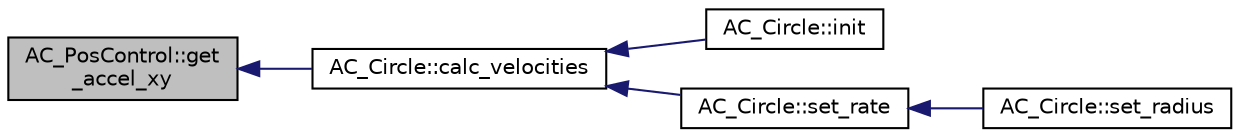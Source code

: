 digraph "AC_PosControl::get_accel_xy"
{
 // INTERACTIVE_SVG=YES
  edge [fontname="Helvetica",fontsize="10",labelfontname="Helvetica",labelfontsize="10"];
  node [fontname="Helvetica",fontsize="10",shape=record];
  rankdir="LR";
  Node1 [label="AC_PosControl::get\l_accel_xy",height=0.2,width=0.4,color="black", fillcolor="grey75", style="filled", fontcolor="black"];
  Node1 -> Node2 [dir="back",color="midnightblue",fontsize="10",style="solid",fontname="Helvetica"];
  Node2 [label="AC_Circle::calc_velocities",height=0.2,width=0.4,color="black", fillcolor="white", style="filled",URL="$classAC__Circle.html#a158b85e4c80f553ccce4250565a3b23f"];
  Node2 -> Node3 [dir="back",color="midnightblue",fontsize="10",style="solid",fontname="Helvetica"];
  Node3 [label="AC_Circle::init",height=0.2,width=0.4,color="black", fillcolor="white", style="filled",URL="$classAC__Circle.html#aeecf8efd6d546820ee831e749935df8b"];
  Node2 -> Node4 [dir="back",color="midnightblue",fontsize="10",style="solid",fontname="Helvetica"];
  Node4 [label="AC_Circle::set_rate",height=0.2,width=0.4,color="black", fillcolor="white", style="filled",URL="$classAC__Circle.html#a7a8197f509233c0c0cf7a7a4de3999df",tooltip="set_circle_rate - set circle rate in degrees per second "];
  Node4 -> Node5 [dir="back",color="midnightblue",fontsize="10",style="solid",fontname="Helvetica"];
  Node5 [label="AC_Circle::set_radius",height=0.2,width=0.4,color="black", fillcolor="white", style="filled",URL="$classAC__Circle.html#ae2932cb21db1c6ba406db0d835e157e3",tooltip="set_radius - sets circle radius in cm "];
}
